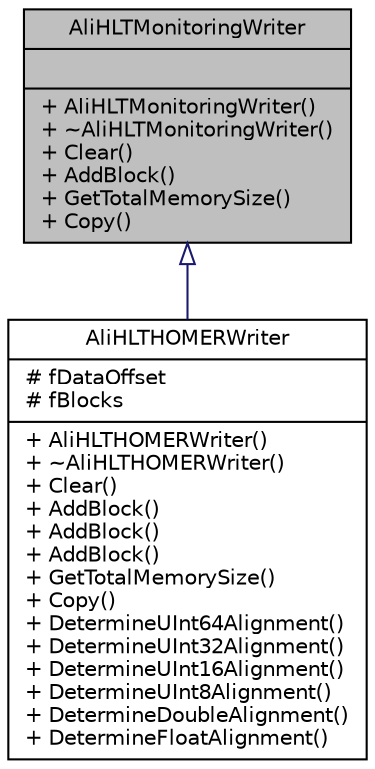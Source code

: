 digraph "AliHLTMonitoringWriter"
{
 // INTERACTIVE_SVG=YES
  bgcolor="transparent";
  edge [fontname="Helvetica",fontsize="10",labelfontname="Helvetica",labelfontsize="10"];
  node [fontname="Helvetica",fontsize="10",shape=record];
  Node1 [label="{AliHLTMonitoringWriter\n||+ AliHLTMonitoringWriter()\l+ ~AliHLTMonitoringWriter()\l+ Clear()\l+ AddBlock()\l+ GetTotalMemorySize()\l+ Copy()\l}",height=0.2,width=0.4,color="black", fillcolor="grey75", style="filled", fontcolor="black"];
  Node1 -> Node2 [dir="back",color="midnightblue",fontsize="10",style="solid",arrowtail="onormal",fontname="Helvetica"];
  Node2 [label="{AliHLTHOMERWriter\n|# fDataOffset\l# fBlocks\l|+ AliHLTHOMERWriter()\l+ ~AliHLTHOMERWriter()\l+ Clear()\l+ AddBlock()\l+ AddBlock()\l+ AddBlock()\l+ GetTotalMemorySize()\l+ Copy()\l+ DetermineUInt64Alignment()\l+ DetermineUInt32Alignment()\l+ DetermineUInt16Alignment()\l+ DetermineUInt8Alignment()\l+ DetermineDoubleAlignment()\l+ DetermineFloatAlignment()\l}",height=0.2,width=0.4,color="black",URL="$dd/d46/classAliHLTHOMERWriter.html"];
}

